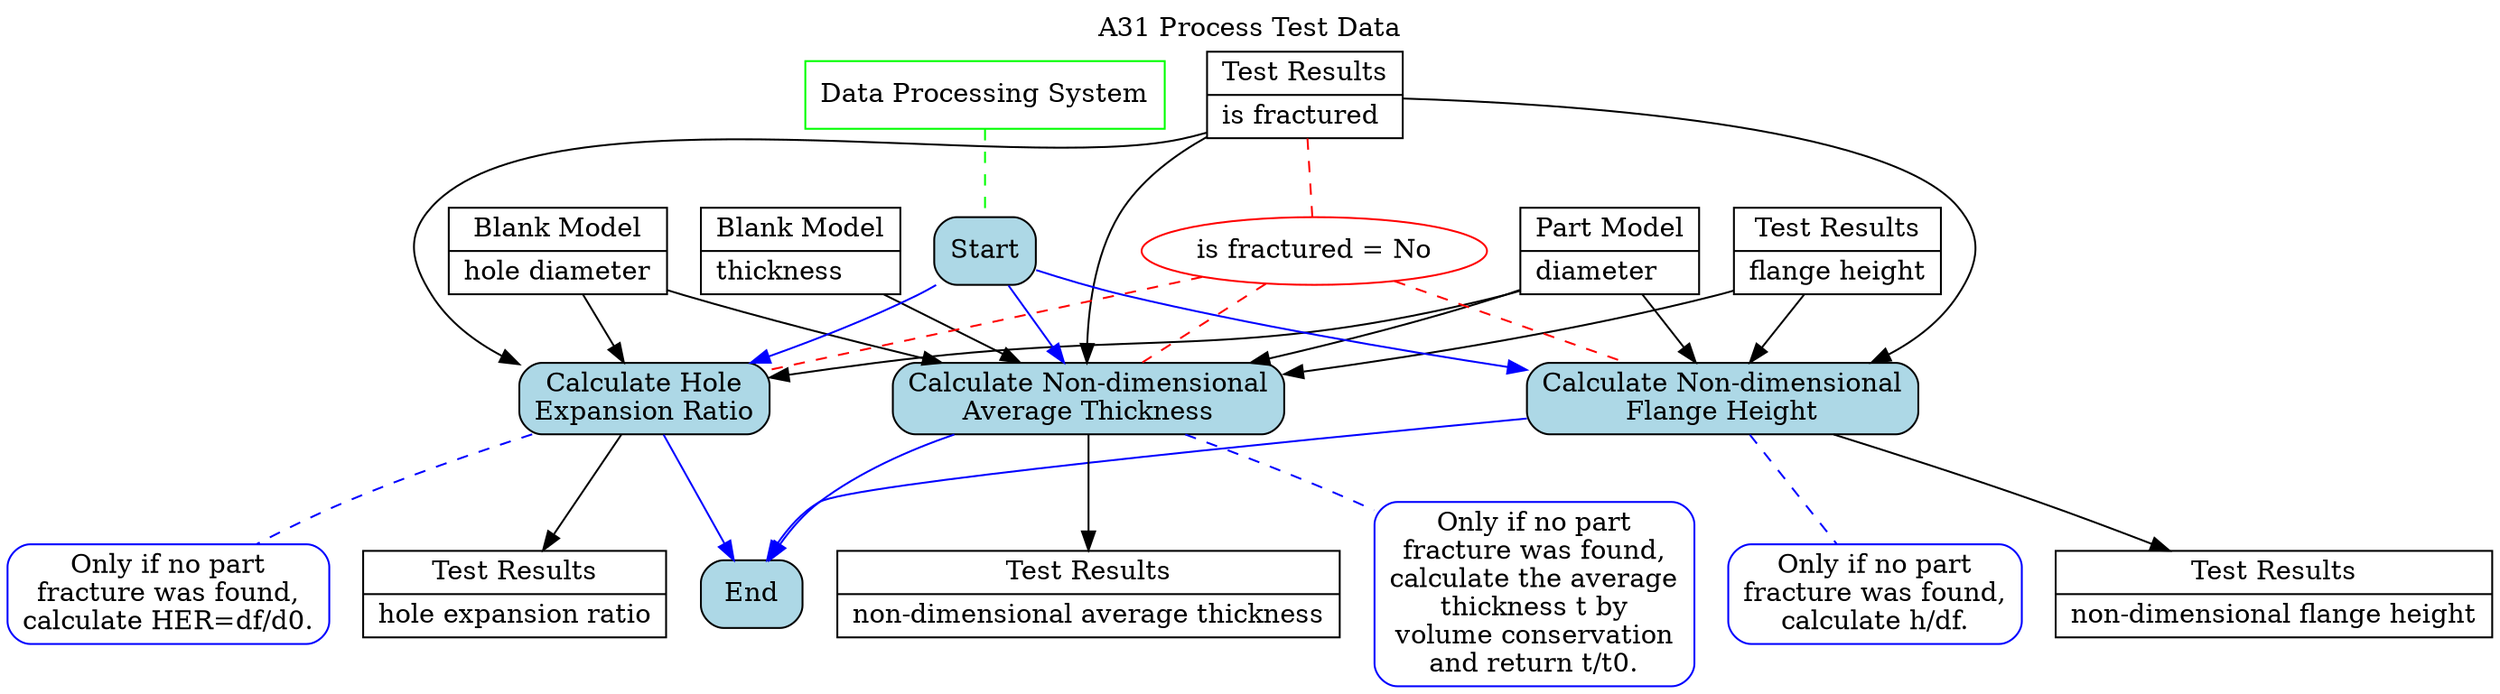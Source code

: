 digraph behaviourmodel {

# activity title
labelloc="t"
label="A31 Process Test Data"

# inputs and outputs
node [shape=record, style=filled, fillcolor=white, color=black]
t0 [label="{Blank Model|thickness\l}"];
d0 [label="{Blank Model|hole diameter\l}"];
part [label="{Part Model|diameter\l}"];
h [label="{Test Results|flange height\l}"];
frac [label="{Test Results|is fractured\l}"];
her [label="{Test Results|hole expansion ratio\l}"];
h_df [label="{Test Results|non-dimensional flange height\l}"];
t_t0 [label="{Test Results|non-dimensional average thickness\l}"];

# mechanisms
node [shape=box, style=filled, fillcolor=white, color=green]
m1 [label="Data Processing System"]

# tasks definition
node [shape=box, style="filled, rounded", fillcolor=lightblue, color=black]
Start
t1 [label="Calculate Hole\nExpansion Ratio"]
t2 [label="Calculate Non-dimensional\nFlange Height"]
t3 [label="Calculate Non-dimensional\nAverage Thickness"]
End

# rules
node [shape=box, style="filled, rounded", fillcolor=white, color=blue]
r1 [label="Only if no part\nfracture was found,\ncalculate HER=df/d0."]
r2 [label="Only if no part\nfracture was found,\ncalculate h/df."]
r3 [label="Only if no part\nfracture was found,\ncalculate the average\nthickness t by\nvolume conservation\nand return t/t0."]

# attaching rules
edge [dir=none, color=blue, style=dashed]
t1 -> r1
t2 -> r2
t3 -> r3

# task sequence
edge [dir=forward, color=blue, fontcolor=blue, style=solid]
Start -> {t1, t2, t3} -> End

# attaching mechanisms
edge [dir=none, color=green, style=dashed]
m1 -> Start

# attaching inputs and outputs
edge [dir=forward, color=black, fontcolor=black, style=solid]
{d0, part, frac} -> t1 -> her
{part, frac, h} -> t2 -> h_df
{d0, t0, part, frac, h} -> t3 -> t_t0

# constraints
node [shape=ellipse, style=filled, fillcolor=white, color=red]
c1 [label="is fractured = No"]

# attaching constraints
edge [dir=none, color=red, style=dashed]
frac -> c1 -> {t1, t2, t3}

}

